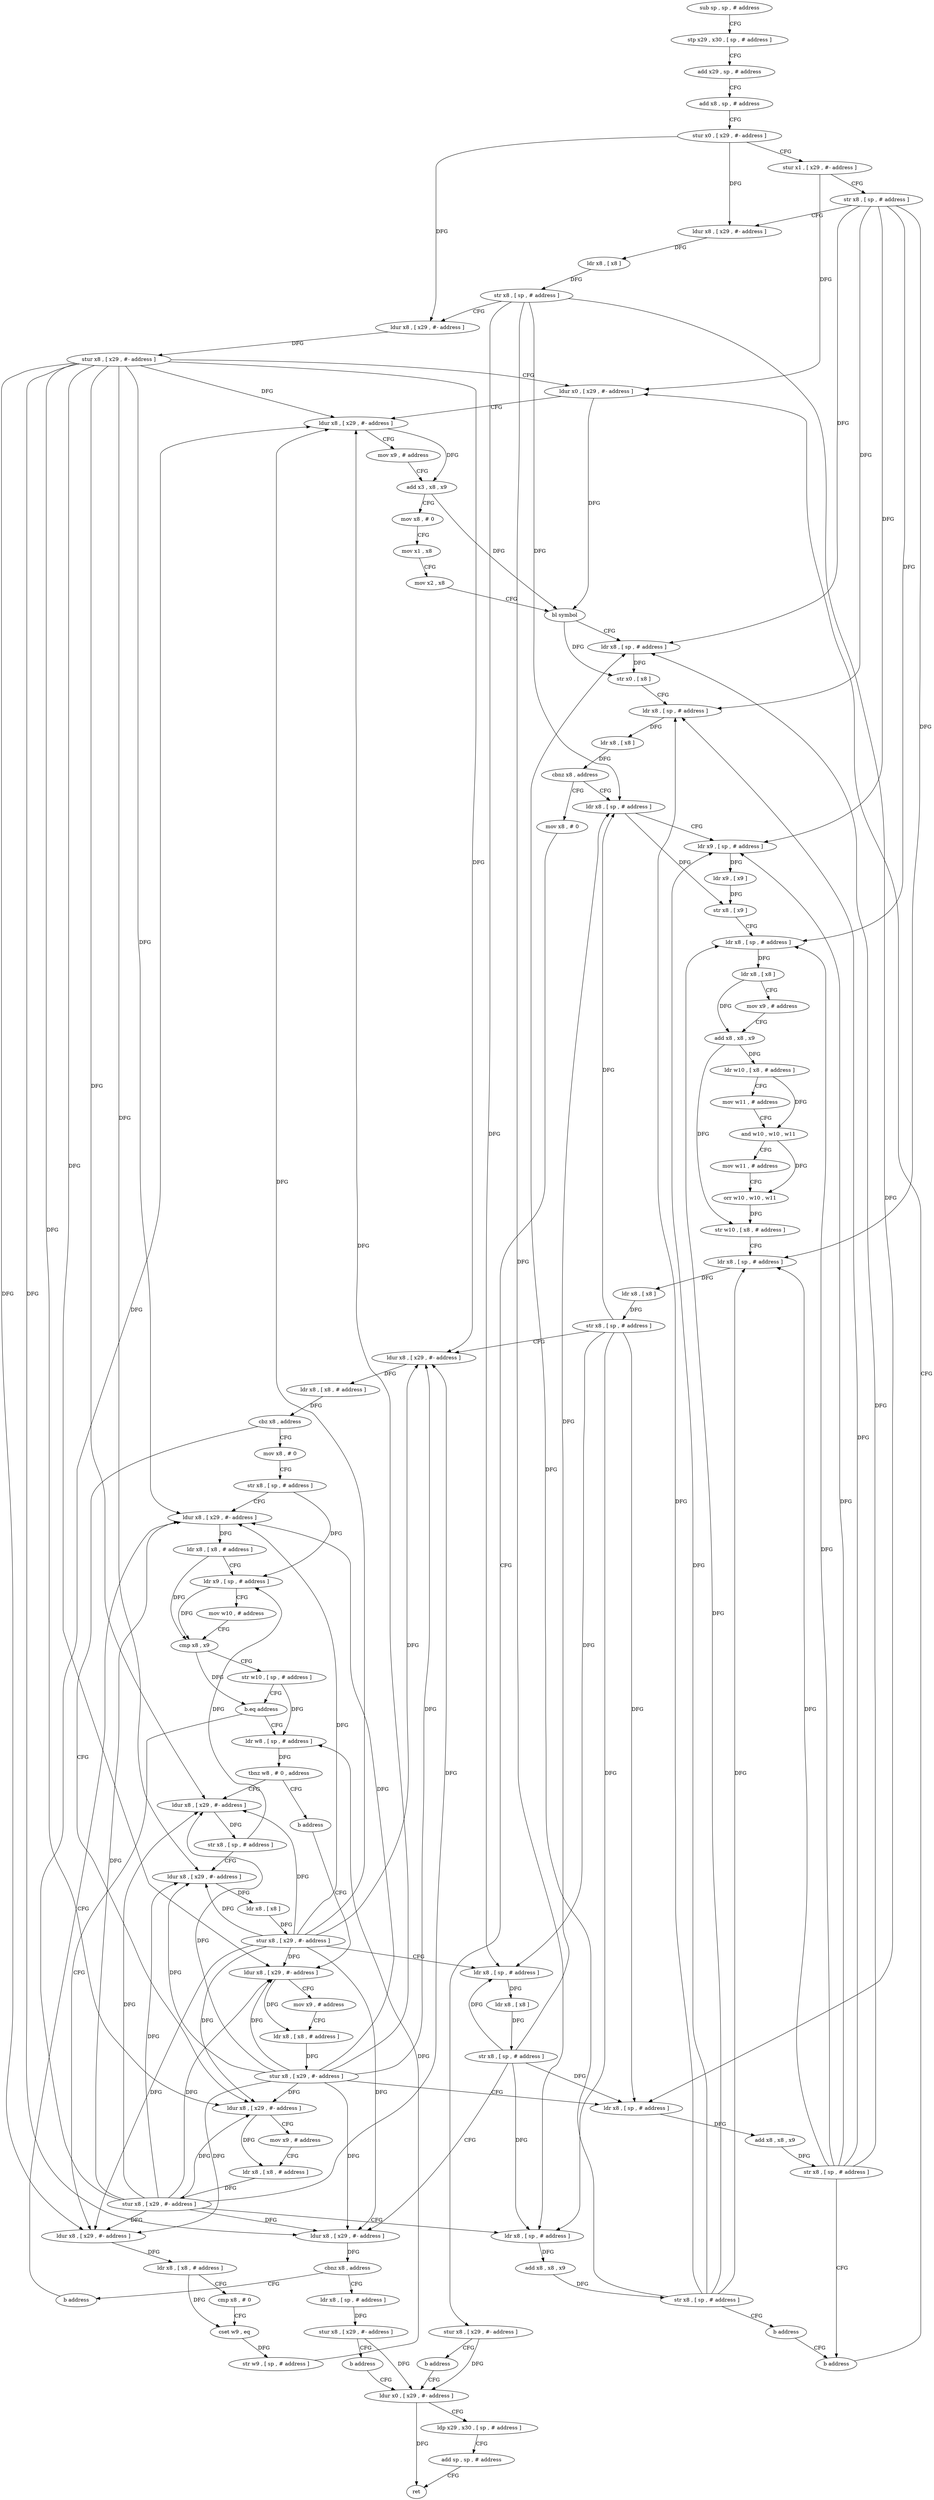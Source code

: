 digraph "func" {
"4270396" [label = "sub sp , sp , # address" ]
"4270400" [label = "stp x29 , x30 , [ sp , # address ]" ]
"4270404" [label = "add x29 , sp , # address" ]
"4270408" [label = "add x8 , sp , # address" ]
"4270412" [label = "stur x0 , [ x29 , #- address ]" ]
"4270416" [label = "stur x1 , [ x29 , #- address ]" ]
"4270420" [label = "str x8 , [ sp , # address ]" ]
"4270424" [label = "ldur x8 , [ x29 , #- address ]" ]
"4270428" [label = "ldr x8 , [ x8 ]" ]
"4270432" [label = "str x8 , [ sp , # address ]" ]
"4270436" [label = "ldur x8 , [ x29 , #- address ]" ]
"4270440" [label = "stur x8 , [ x29 , #- address ]" ]
"4270444" [label = "ldur x0 , [ x29 , #- address ]" ]
"4270508" [label = "ldr x8 , [ sp , # address ]" ]
"4270512" [label = "ldr x9 , [ sp , # address ]" ]
"4270516" [label = "ldr x9 , [ x9 ]" ]
"4270520" [label = "str x8 , [ x9 ]" ]
"4270524" [label = "ldr x8 , [ sp , # address ]" ]
"4270528" [label = "ldr x8 , [ x8 ]" ]
"4270532" [label = "mov x9 , # address" ]
"4270536" [label = "add x8 , x8 , x9" ]
"4270540" [label = "ldr w10 , [ x8 , # address ]" ]
"4270544" [label = "mov w11 , # address" ]
"4270548" [label = "and w10 , w10 , w11" ]
"4270552" [label = "mov w11 , # address" ]
"4270556" [label = "orr w10 , w10 , w11" ]
"4270560" [label = "str w10 , [ x8 , # address ]" ]
"4270564" [label = "ldr x8 , [ sp , # address ]" ]
"4270568" [label = "ldr x8 , [ x8 ]" ]
"4270572" [label = "str x8 , [ sp , # address ]" ]
"4270576" [label = "ldur x8 , [ x29 , #- address ]" ]
"4270580" [label = "ldr x8 , [ x8 , # address ]" ]
"4270584" [label = "cbz x8 , address" ]
"4270620" [label = "mov x8 , # 0" ]
"4270588" [label = "ldur x8 , [ x29 , #- address ]" ]
"4270496" [label = "mov x8 , # 0" ]
"4270500" [label = "stur x8 , [ x29 , #- address ]" ]
"4270504" [label = "b address" ]
"4270776" [label = "ldur x0 , [ x29 , #- address ]" ]
"4270624" [label = "str x8 , [ sp , # address ]" ]
"4270628" [label = "ldur x8 , [ x29 , #- address ]" ]
"4270592" [label = "mov x9 , # address" ]
"4270596" [label = "ldr x8 , [ x8 , # address ]" ]
"4270600" [label = "stur x8 , [ x29 , #- address ]" ]
"4270604" [label = "ldr x8 , [ sp , # address ]" ]
"4270608" [label = "add x8 , x8 , x9" ]
"4270612" [label = "str x8 , [ sp , # address ]" ]
"4270616" [label = "b address" ]
"4270772" [label = "b address" ]
"4270780" [label = "ldp x29 , x30 , [ sp , # address ]" ]
"4270784" [label = "add sp , sp , # address" ]
"4270788" [label = "ret" ]
"4270676" [label = "ldr w8 , [ sp , # address ]" ]
"4270680" [label = "tbnz w8 , # 0 , address" ]
"4270688" [label = "ldur x8 , [ x29 , #- address ]" ]
"4270684" [label = "b address" ]
"4270656" [label = "ldur x8 , [ x29 , #- address ]" ]
"4270660" [label = "ldr x8 , [ x8 , # address ]" ]
"4270664" [label = "cmp x8 , # 0" ]
"4270668" [label = "cset w9 , eq" ]
"4270672" [label = "str w9 , [ sp , # address ]" ]
"4270692" [label = "str x8 , [ sp , # address ]" ]
"4270696" [label = "ldur x8 , [ x29 , #- address ]" ]
"4270700" [label = "ldr x8 , [ x8 ]" ]
"4270704" [label = "stur x8 , [ x29 , #- address ]" ]
"4270708" [label = "ldr x8 , [ sp , # address ]" ]
"4270712" [label = "ldr x8 , [ x8 ]" ]
"4270716" [label = "str x8 , [ sp , # address ]" ]
"4270720" [label = "ldur x8 , [ x29 , #- address ]" ]
"4270724" [label = "cbnz x8 , address" ]
"4270740" [label = "b address" ]
"4270728" [label = "ldr x8 , [ sp , # address ]" ]
"4270744" [label = "ldur x8 , [ x29 , #- address ]" ]
"4270448" [label = "ldur x8 , [ x29 , #- address ]" ]
"4270452" [label = "mov x9 , # address" ]
"4270456" [label = "add x3 , x8 , x9" ]
"4270460" [label = "mov x8 , # 0" ]
"4270464" [label = "mov x1 , x8" ]
"4270468" [label = "mov x2 , x8" ]
"4270472" [label = "bl symbol" ]
"4270476" [label = "ldr x8 , [ sp , # address ]" ]
"4270480" [label = "str x0 , [ x8 ]" ]
"4270484" [label = "ldr x8 , [ sp , # address ]" ]
"4270488" [label = "ldr x8 , [ x8 ]" ]
"4270492" [label = "cbnz x8 , address" ]
"4270732" [label = "stur x8 , [ x29 , #- address ]" ]
"4270736" [label = "b address" ]
"4270748" [label = "mov x9 , # address" ]
"4270752" [label = "ldr x8 , [ x8 , # address ]" ]
"4270756" [label = "stur x8 , [ x29 , #- address ]" ]
"4270760" [label = "ldr x8 , [ sp , # address ]" ]
"4270764" [label = "add x8 , x8 , x9" ]
"4270768" [label = "str x8 , [ sp , # address ]" ]
"4270632" [label = "ldr x8 , [ x8 , # address ]" ]
"4270636" [label = "ldr x9 , [ sp , # address ]" ]
"4270640" [label = "mov w10 , # address" ]
"4270644" [label = "cmp x8 , x9" ]
"4270648" [label = "str w10 , [ sp , # address ]" ]
"4270652" [label = "b.eq address" ]
"4270396" -> "4270400" [ label = "CFG" ]
"4270400" -> "4270404" [ label = "CFG" ]
"4270404" -> "4270408" [ label = "CFG" ]
"4270408" -> "4270412" [ label = "CFG" ]
"4270412" -> "4270416" [ label = "CFG" ]
"4270412" -> "4270424" [ label = "DFG" ]
"4270412" -> "4270436" [ label = "DFG" ]
"4270416" -> "4270420" [ label = "CFG" ]
"4270416" -> "4270444" [ label = "DFG" ]
"4270420" -> "4270424" [ label = "CFG" ]
"4270420" -> "4270476" [ label = "DFG" ]
"4270420" -> "4270484" [ label = "DFG" ]
"4270420" -> "4270512" [ label = "DFG" ]
"4270420" -> "4270524" [ label = "DFG" ]
"4270420" -> "4270564" [ label = "DFG" ]
"4270424" -> "4270428" [ label = "DFG" ]
"4270428" -> "4270432" [ label = "DFG" ]
"4270432" -> "4270436" [ label = "CFG" ]
"4270432" -> "4270508" [ label = "DFG" ]
"4270432" -> "4270604" [ label = "DFG" ]
"4270432" -> "4270708" [ label = "DFG" ]
"4270432" -> "4270760" [ label = "DFG" ]
"4270436" -> "4270440" [ label = "DFG" ]
"4270440" -> "4270444" [ label = "CFG" ]
"4270440" -> "4270448" [ label = "DFG" ]
"4270440" -> "4270576" [ label = "DFG" ]
"4270440" -> "4270588" [ label = "DFG" ]
"4270440" -> "4270628" [ label = "DFG" ]
"4270440" -> "4270656" [ label = "DFG" ]
"4270440" -> "4270688" [ label = "DFG" ]
"4270440" -> "4270696" [ label = "DFG" ]
"4270440" -> "4270720" [ label = "DFG" ]
"4270440" -> "4270744" [ label = "DFG" ]
"4270444" -> "4270448" [ label = "CFG" ]
"4270444" -> "4270472" [ label = "DFG" ]
"4270508" -> "4270512" [ label = "CFG" ]
"4270508" -> "4270520" [ label = "DFG" ]
"4270512" -> "4270516" [ label = "DFG" ]
"4270516" -> "4270520" [ label = "DFG" ]
"4270520" -> "4270524" [ label = "CFG" ]
"4270524" -> "4270528" [ label = "DFG" ]
"4270528" -> "4270532" [ label = "CFG" ]
"4270528" -> "4270536" [ label = "DFG" ]
"4270532" -> "4270536" [ label = "CFG" ]
"4270536" -> "4270540" [ label = "DFG" ]
"4270536" -> "4270560" [ label = "DFG" ]
"4270540" -> "4270544" [ label = "CFG" ]
"4270540" -> "4270548" [ label = "DFG" ]
"4270544" -> "4270548" [ label = "CFG" ]
"4270548" -> "4270552" [ label = "CFG" ]
"4270548" -> "4270556" [ label = "DFG" ]
"4270552" -> "4270556" [ label = "CFG" ]
"4270556" -> "4270560" [ label = "DFG" ]
"4270560" -> "4270564" [ label = "CFG" ]
"4270564" -> "4270568" [ label = "DFG" ]
"4270568" -> "4270572" [ label = "DFG" ]
"4270572" -> "4270576" [ label = "CFG" ]
"4270572" -> "4270508" [ label = "DFG" ]
"4270572" -> "4270604" [ label = "DFG" ]
"4270572" -> "4270708" [ label = "DFG" ]
"4270572" -> "4270760" [ label = "DFG" ]
"4270576" -> "4270580" [ label = "DFG" ]
"4270580" -> "4270584" [ label = "DFG" ]
"4270584" -> "4270620" [ label = "CFG" ]
"4270584" -> "4270588" [ label = "CFG" ]
"4270620" -> "4270624" [ label = "CFG" ]
"4270588" -> "4270592" [ label = "CFG" ]
"4270588" -> "4270596" [ label = "DFG" ]
"4270496" -> "4270500" [ label = "CFG" ]
"4270500" -> "4270504" [ label = "CFG" ]
"4270500" -> "4270776" [ label = "DFG" ]
"4270504" -> "4270776" [ label = "CFG" ]
"4270776" -> "4270780" [ label = "CFG" ]
"4270776" -> "4270788" [ label = "DFG" ]
"4270624" -> "4270628" [ label = "CFG" ]
"4270624" -> "4270636" [ label = "DFG" ]
"4270628" -> "4270632" [ label = "DFG" ]
"4270592" -> "4270596" [ label = "CFG" ]
"4270596" -> "4270600" [ label = "DFG" ]
"4270600" -> "4270604" [ label = "CFG" ]
"4270600" -> "4270448" [ label = "DFG" ]
"4270600" -> "4270576" [ label = "DFG" ]
"4270600" -> "4270588" [ label = "DFG" ]
"4270600" -> "4270628" [ label = "DFG" ]
"4270600" -> "4270656" [ label = "DFG" ]
"4270600" -> "4270688" [ label = "DFG" ]
"4270600" -> "4270696" [ label = "DFG" ]
"4270600" -> "4270720" [ label = "DFG" ]
"4270600" -> "4270744" [ label = "DFG" ]
"4270604" -> "4270608" [ label = "DFG" ]
"4270608" -> "4270612" [ label = "DFG" ]
"4270612" -> "4270616" [ label = "CFG" ]
"4270612" -> "4270476" [ label = "DFG" ]
"4270612" -> "4270484" [ label = "DFG" ]
"4270612" -> "4270512" [ label = "DFG" ]
"4270612" -> "4270524" [ label = "DFG" ]
"4270612" -> "4270564" [ label = "DFG" ]
"4270616" -> "4270772" [ label = "CFG" ]
"4270772" -> "4270444" [ label = "CFG" ]
"4270780" -> "4270784" [ label = "CFG" ]
"4270784" -> "4270788" [ label = "CFG" ]
"4270676" -> "4270680" [ label = "DFG" ]
"4270680" -> "4270688" [ label = "CFG" ]
"4270680" -> "4270684" [ label = "CFG" ]
"4270688" -> "4270692" [ label = "DFG" ]
"4270684" -> "4270744" [ label = "CFG" ]
"4270656" -> "4270660" [ label = "DFG" ]
"4270660" -> "4270664" [ label = "CFG" ]
"4270660" -> "4270668" [ label = "DFG" ]
"4270664" -> "4270668" [ label = "CFG" ]
"4270668" -> "4270672" [ label = "DFG" ]
"4270672" -> "4270676" [ label = "DFG" ]
"4270692" -> "4270696" [ label = "CFG" ]
"4270692" -> "4270636" [ label = "DFG" ]
"4270696" -> "4270700" [ label = "DFG" ]
"4270700" -> "4270704" [ label = "DFG" ]
"4270704" -> "4270708" [ label = "CFG" ]
"4270704" -> "4270448" [ label = "DFG" ]
"4270704" -> "4270576" [ label = "DFG" ]
"4270704" -> "4270588" [ label = "DFG" ]
"4270704" -> "4270628" [ label = "DFG" ]
"4270704" -> "4270656" [ label = "DFG" ]
"4270704" -> "4270688" [ label = "DFG" ]
"4270704" -> "4270696" [ label = "DFG" ]
"4270704" -> "4270720" [ label = "DFG" ]
"4270704" -> "4270744" [ label = "DFG" ]
"4270708" -> "4270712" [ label = "DFG" ]
"4270712" -> "4270716" [ label = "DFG" ]
"4270716" -> "4270720" [ label = "CFG" ]
"4270716" -> "4270508" [ label = "DFG" ]
"4270716" -> "4270604" [ label = "DFG" ]
"4270716" -> "4270708" [ label = "DFG" ]
"4270716" -> "4270760" [ label = "DFG" ]
"4270720" -> "4270724" [ label = "DFG" ]
"4270724" -> "4270740" [ label = "CFG" ]
"4270724" -> "4270728" [ label = "CFG" ]
"4270740" -> "4270628" [ label = "CFG" ]
"4270728" -> "4270732" [ label = "DFG" ]
"4270744" -> "4270748" [ label = "CFG" ]
"4270744" -> "4270752" [ label = "DFG" ]
"4270448" -> "4270452" [ label = "CFG" ]
"4270448" -> "4270456" [ label = "DFG" ]
"4270452" -> "4270456" [ label = "CFG" ]
"4270456" -> "4270460" [ label = "CFG" ]
"4270456" -> "4270472" [ label = "DFG" ]
"4270460" -> "4270464" [ label = "CFG" ]
"4270464" -> "4270468" [ label = "CFG" ]
"4270468" -> "4270472" [ label = "CFG" ]
"4270472" -> "4270476" [ label = "CFG" ]
"4270472" -> "4270480" [ label = "DFG" ]
"4270476" -> "4270480" [ label = "DFG" ]
"4270480" -> "4270484" [ label = "CFG" ]
"4270484" -> "4270488" [ label = "DFG" ]
"4270488" -> "4270492" [ label = "DFG" ]
"4270492" -> "4270508" [ label = "CFG" ]
"4270492" -> "4270496" [ label = "CFG" ]
"4270732" -> "4270736" [ label = "CFG" ]
"4270732" -> "4270776" [ label = "DFG" ]
"4270736" -> "4270776" [ label = "CFG" ]
"4270748" -> "4270752" [ label = "CFG" ]
"4270752" -> "4270756" [ label = "DFG" ]
"4270756" -> "4270760" [ label = "CFG" ]
"4270756" -> "4270448" [ label = "DFG" ]
"4270756" -> "4270576" [ label = "DFG" ]
"4270756" -> "4270588" [ label = "DFG" ]
"4270756" -> "4270628" [ label = "DFG" ]
"4270756" -> "4270656" [ label = "DFG" ]
"4270756" -> "4270688" [ label = "DFG" ]
"4270756" -> "4270696" [ label = "DFG" ]
"4270756" -> "4270720" [ label = "DFG" ]
"4270756" -> "4270744" [ label = "DFG" ]
"4270760" -> "4270764" [ label = "DFG" ]
"4270764" -> "4270768" [ label = "DFG" ]
"4270768" -> "4270772" [ label = "CFG" ]
"4270768" -> "4270476" [ label = "DFG" ]
"4270768" -> "4270484" [ label = "DFG" ]
"4270768" -> "4270512" [ label = "DFG" ]
"4270768" -> "4270524" [ label = "DFG" ]
"4270768" -> "4270564" [ label = "DFG" ]
"4270632" -> "4270636" [ label = "CFG" ]
"4270632" -> "4270644" [ label = "DFG" ]
"4270636" -> "4270640" [ label = "CFG" ]
"4270636" -> "4270644" [ label = "DFG" ]
"4270640" -> "4270644" [ label = "CFG" ]
"4270644" -> "4270648" [ label = "CFG" ]
"4270644" -> "4270652" [ label = "DFG" ]
"4270648" -> "4270652" [ label = "CFG" ]
"4270648" -> "4270676" [ label = "DFG" ]
"4270652" -> "4270676" [ label = "CFG" ]
"4270652" -> "4270656" [ label = "CFG" ]
}
